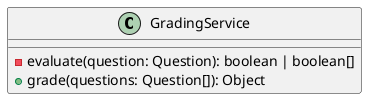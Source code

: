 @startuml S
!define S

class GradingService {
    -evaluate(question: Question): boolean | boolean[]
    +grade(questions: Question[]): Object
}

@enduml